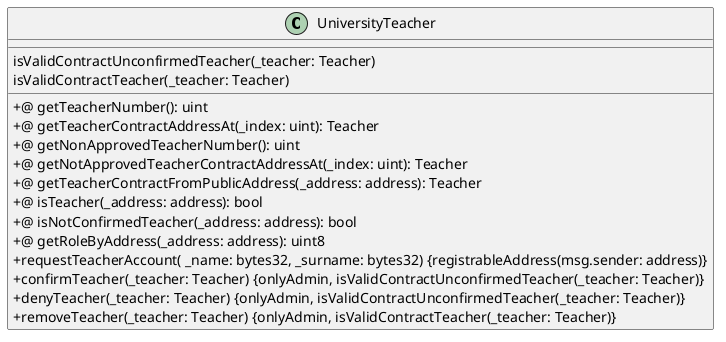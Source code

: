 @startuml
skinparam classAttributeIconSize 0
class UniversityTeacher{
__
isValidContractUnconfirmedTeacher(_teacher: Teacher)
isValidContractTeacher(_teacher: Teacher)
__
+@ getTeacherNumber(): uint
+@ getTeacherContractAddressAt(_index: uint): Teacher
+@ getNonApprovedTeacherNumber(): uint
+@ getNotApprovedTeacherContractAddressAt(_index: uint): Teacher
+@ getTeacherContractFromPublicAddress(_address: address): Teacher
+@ isTeacher(_address: address): bool
+@ isNotConfirmedTeacher(_address: address): bool
+@ getRoleByAddress(_address: address): uint8
+ requestTeacherAccount( _name: bytes32, _surname: bytes32) {registrableAddress(msg.sender: address)}
+ confirmTeacher(_teacher: Teacher) {onlyAdmin, isValidContractUnconfirmedTeacher(_teacher: Teacher)}
+ denyTeacher(_teacher: Teacher) {onlyAdmin, isValidContractUnconfirmedTeacher(_teacher: Teacher)}
+ removeTeacher(_teacher: Teacher) {onlyAdmin, isValidContractTeacher(_teacher: Teacher)}
}
@enduml
